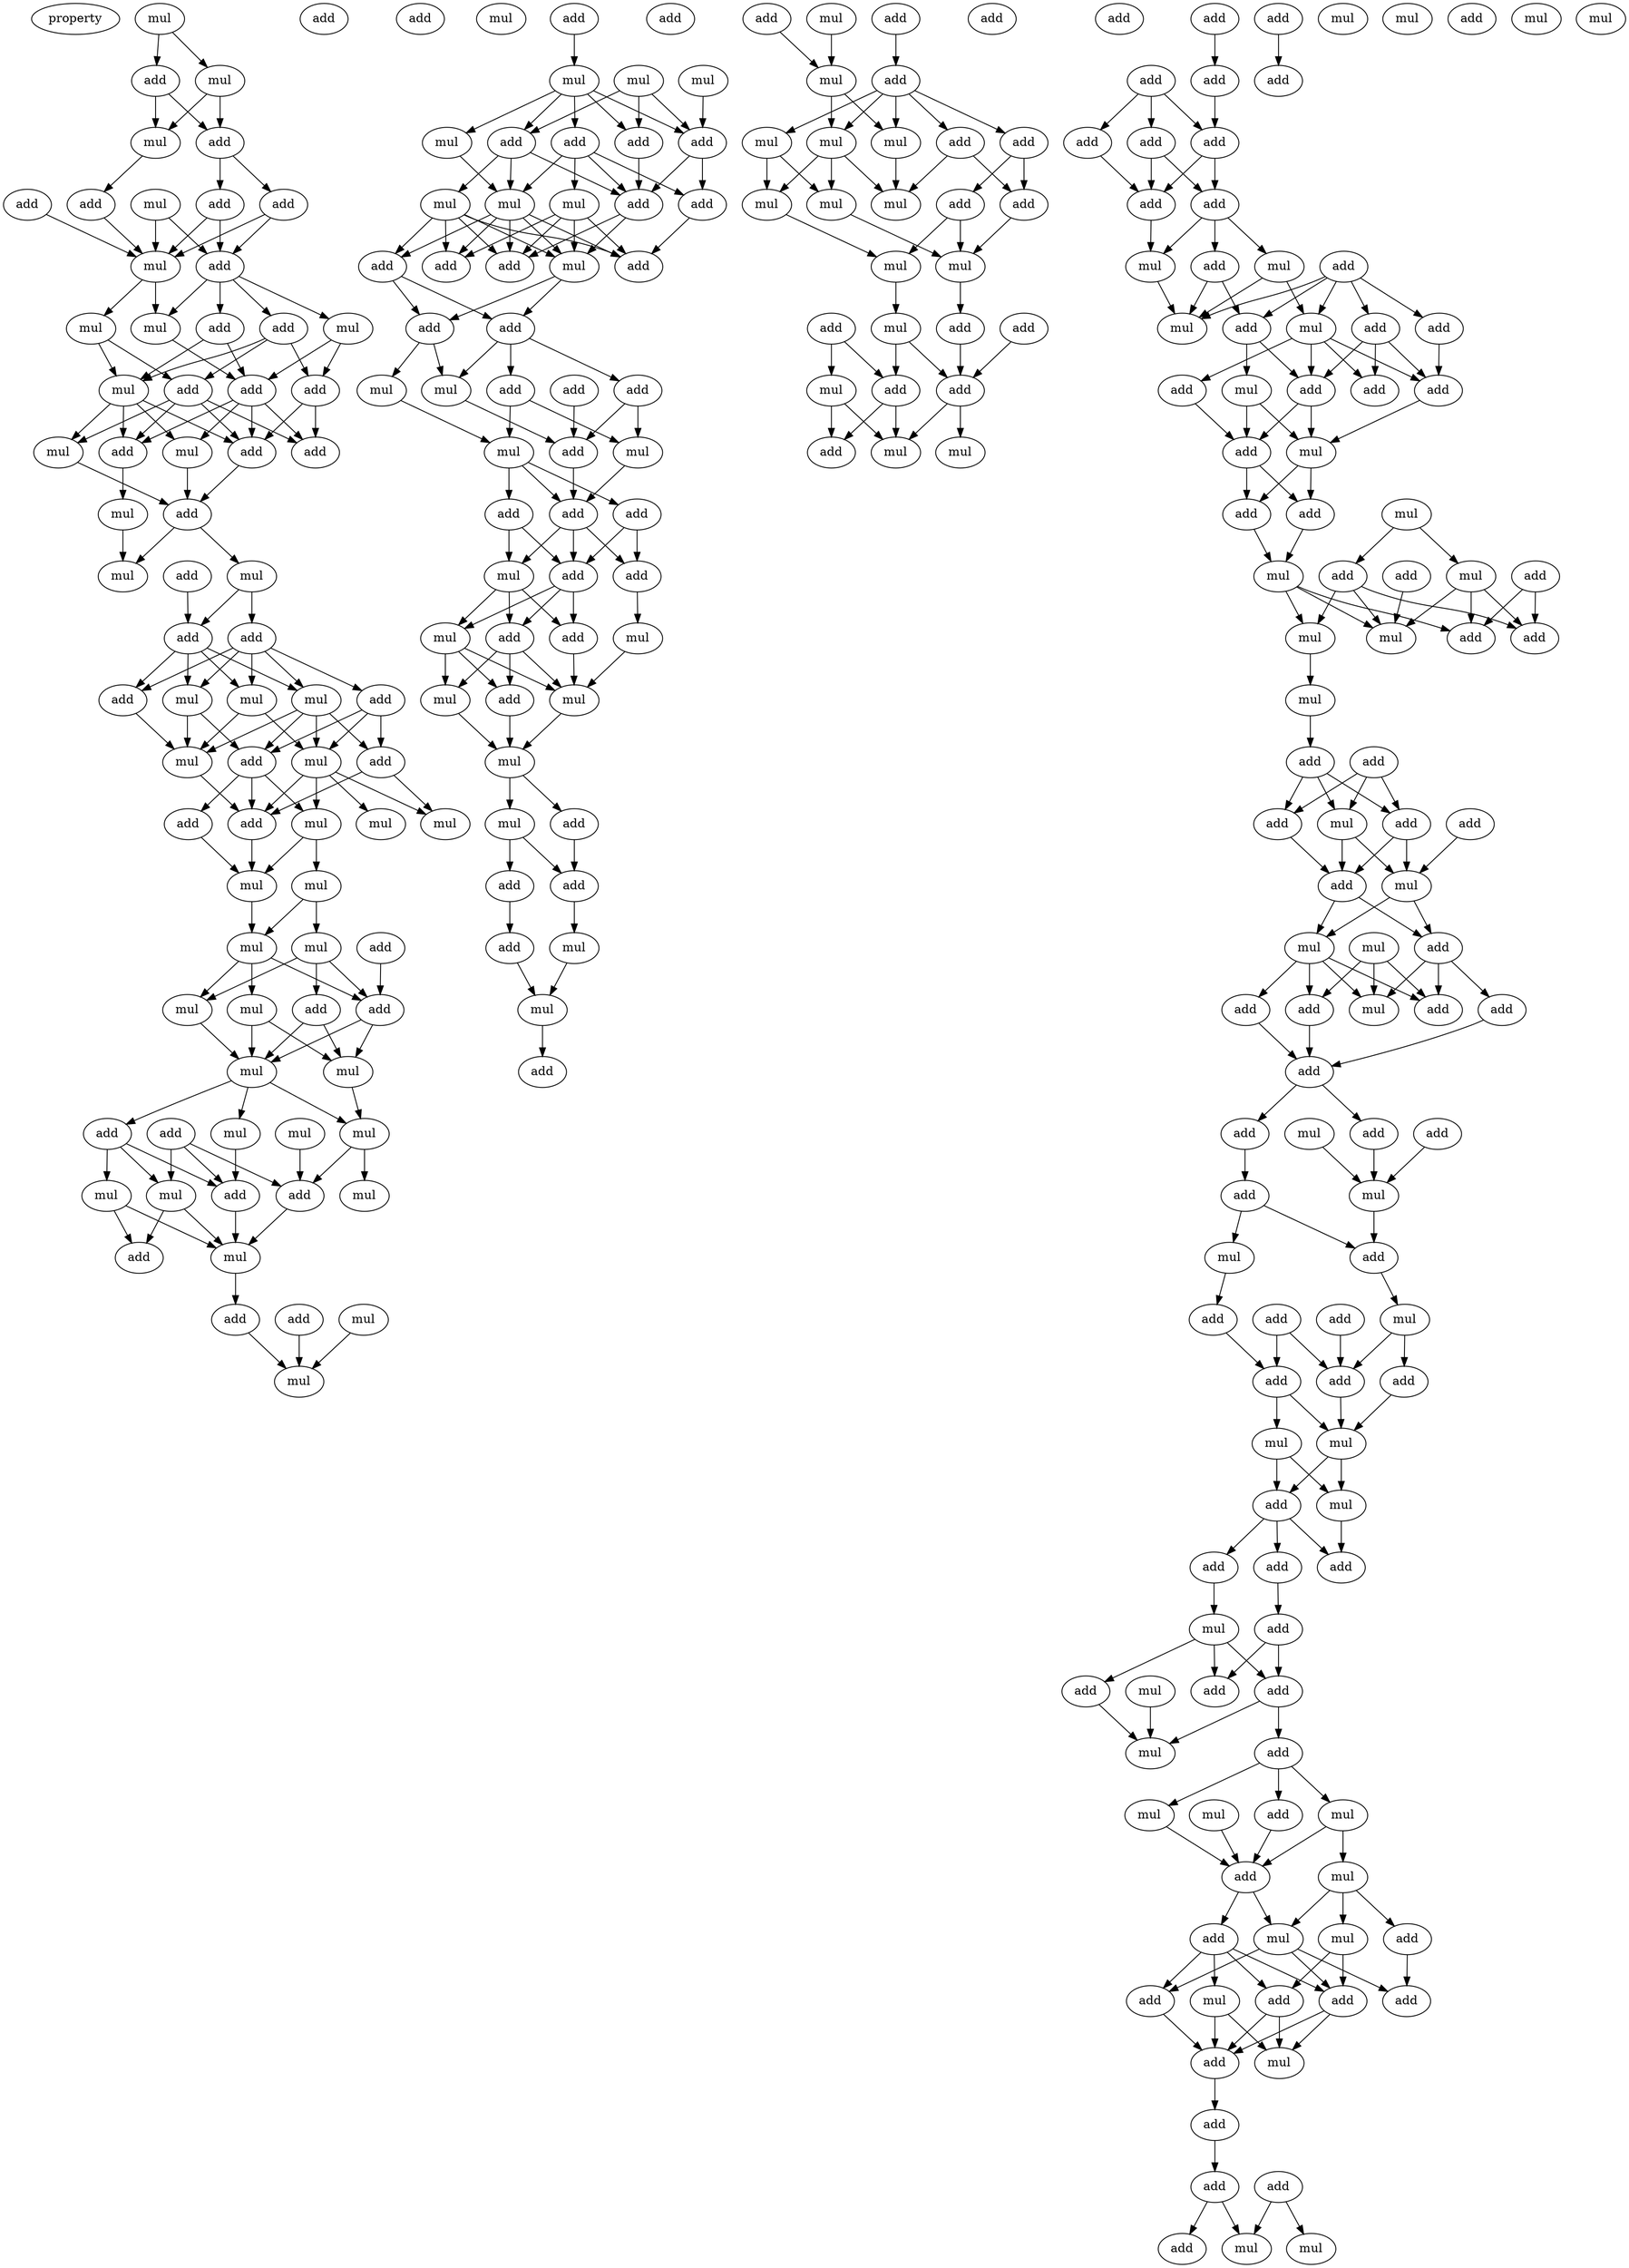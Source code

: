 digraph {
    node [fontcolor=black]
    property [mul=2,lf=1.2]
    0 [ label = mul ];
    1 [ label = add ];
    2 [ label = add ];
    3 [ label = mul ];
    4 [ label = mul ];
    5 [ label = add ];
    6 [ label = add ];
    7 [ label = mul ];
    8 [ label = add ];
    9 [ label = add ];
    10 [ label = add ];
    11 [ label = mul ];
    12 [ label = add ];
    13 [ label = mul ];
    14 [ label = add ];
    15 [ label = mul ];
    16 [ label = mul ];
    17 [ label = add ];
    18 [ label = mul ];
    19 [ label = add ];
    20 [ label = add ];
    21 [ label = add ];
    22 [ label = add ];
    23 [ label = mul ];
    24 [ label = mul ];
    25 [ label = add ];
    26 [ label = add ];
    27 [ label = mul ];
    28 [ label = add ];
    29 [ label = mul ];
    30 [ label = add ];
    31 [ label = add ];
    32 [ label = mul ];
    33 [ label = add ];
    34 [ label = add ];
    35 [ label = mul ];
    36 [ label = add ];
    37 [ label = mul ];
    38 [ label = mul ];
    39 [ label = add ];
    40 [ label = mul ];
    41 [ label = mul ];
    42 [ label = add ];
    43 [ label = add ];
    44 [ label = mul ];
    45 [ label = add ];
    46 [ label = add ];
    47 [ label = mul ];
    48 [ label = mul ];
    49 [ label = mul ];
    50 [ label = mul ];
    51 [ label = mul ];
    52 [ label = add ];
    53 [ label = mul ];
    54 [ label = add ];
    55 [ label = mul ];
    56 [ label = mul ];
    57 [ label = add ];
    58 [ label = mul ];
    59 [ label = mul ];
    60 [ label = add ];
    61 [ label = mul ];
    62 [ label = mul ];
    63 [ label = add ];
    64 [ label = mul ];
    65 [ label = mul ];
    66 [ label = add ];
    67 [ label = add ];
    68 [ label = mul ];
    69 [ label = mul ];
    70 [ label = add ];
    71 [ label = mul ];
    72 [ label = mul ];
    73 [ label = add ];
    74 [ label = add ];
    75 [ label = mul ];
    76 [ label = mul ];
    77 [ label = add ];
    78 [ label = mul ];
    79 [ label = mul ];
    80 [ label = mul ];
    81 [ label = mul ];
    82 [ label = add ];
    83 [ label = add ];
    84 [ label = add ];
    85 [ label = add ];
    86 [ label = add ];
    87 [ label = add ];
    88 [ label = mul ];
    89 [ label = mul ];
    90 [ label = mul ];
    91 [ label = mul ];
    92 [ label = add ];
    93 [ label = add ];
    94 [ label = add ];
    95 [ label = add ];
    96 [ label = add ];
    97 [ label = add ];
    98 [ label = mul ];
    99 [ label = add ];
    100 [ label = add ];
    101 [ label = mul ];
    102 [ label = add ];
    103 [ label = add ];
    104 [ label = mul ];
    105 [ label = mul ];
    106 [ label = add ];
    107 [ label = add ];
    108 [ label = add ];
    109 [ label = add ];
    110 [ label = mul ];
    111 [ label = add ];
    112 [ label = mul ];
    113 [ label = add ];
    114 [ label = mul ];
    115 [ label = add ];
    116 [ label = mul ];
    117 [ label = mul ];
    118 [ label = add ];
    119 [ label = mul ];
    120 [ label = add ];
    121 [ label = mul ];
    122 [ label = add ];
    123 [ label = add ];
    124 [ label = add ];
    125 [ label = add ];
    126 [ label = mul ];
    127 [ label = mul ];
    128 [ label = add ];
    129 [ label = add ];
    130 [ label = mul ];
    131 [ label = add ];
    132 [ label = add ];
    133 [ label = mul ];
    134 [ label = mul ];
    135 [ label = mul ];
    136 [ label = add ];
    137 [ label = mul ];
    138 [ label = add ];
    139 [ label = add ];
    140 [ label = mul ];
    141 [ label = mul ];
    142 [ label = mul ];
    143 [ label = add ];
    144 [ label = mul ];
    145 [ label = mul ];
    146 [ label = add ];
    147 [ label = mul ];
    148 [ label = add ];
    149 [ label = add ];
    150 [ label = add ];
    151 [ label = mul ];
    152 [ label = add ];
    153 [ label = add ];
    154 [ label = add ];
    155 [ label = mul ];
    156 [ label = add ];
    157 [ label = mul ];
    158 [ label = add ];
    159 [ label = add ];
    160 [ label = add ];
    161 [ label = add ];
    162 [ label = add ];
    163 [ label = mul ];
    164 [ label = add ];
    165 [ label = add ];
    166 [ label = add ];
    167 [ label = add ];
    168 [ label = add ];
    169 [ label = add ];
    170 [ label = mul ];
    171 [ label = mul ];
    172 [ label = add ];
    173 [ label = mul ];
    174 [ label = add ];
    175 [ label = add ];
    176 [ label = add ];
    177 [ label = mul ];
    178 [ label = mul ];
    179 [ label = add ];
    180 [ label = add ];
    181 [ label = add ];
    182 [ label = add ];
    183 [ label = mul ];
    184 [ label = add ];
    185 [ label = add ];
    186 [ label = mul ];
    187 [ label = add ];
    188 [ label = add ];
    189 [ label = add ];
    190 [ label = mul ];
    191 [ label = add ];
    192 [ label = mul ];
    193 [ label = mul ];
    194 [ label = add ];
    195 [ label = mul ];
    196 [ label = add ];
    197 [ label = mul ];
    198 [ label = mul ];
    199 [ label = add ];
    200 [ label = add ];
    201 [ label = add ];
    202 [ label = add ];
    203 [ label = add ];
    204 [ label = add ];
    205 [ label = mul ];
    206 [ label = add ];
    207 [ label = mul ];
    208 [ label = add ];
    209 [ label = mul ];
    210 [ label = mul ];
    211 [ label = add ];
    212 [ label = add ];
    213 [ label = add ];
    214 [ label = mul ];
    215 [ label = add ];
    216 [ label = add ];
    217 [ label = add ];
    218 [ label = mul ];
    219 [ label = add ];
    220 [ label = mul ];
    221 [ label = add ];
    222 [ label = mul ];
    223 [ label = add ];
    224 [ label = mul ];
    225 [ label = add ];
    226 [ label = mul ];
    227 [ label = add ];
    228 [ label = add ];
    229 [ label = add ];
    230 [ label = add ];
    231 [ label = add ];
    232 [ label = add ];
    233 [ label = mul ];
    234 [ label = mul ];
    235 [ label = add ];
    236 [ label = mul ];
    237 [ label = add ];
    238 [ label = add ];
    239 [ label = add ];
    240 [ label = add ];
    241 [ label = mul ];
    242 [ label = add ];
    243 [ label = add ];
    244 [ label = mul ];
    245 [ label = add ];
    246 [ label = add ];
    247 [ label = mul ];
    248 [ label = add ];
    249 [ label = mul ];
    250 [ label = mul ];
    251 [ label = mul ];
    252 [ label = add ];
    253 [ label = mul ];
    254 [ label = mul ];
    255 [ label = add ];
    256 [ label = mul ];
    257 [ label = add ];
    258 [ label = add ];
    259 [ label = add ];
    260 [ label = add ];
    261 [ label = mul ];
    262 [ label = add ];
    263 [ label = add ];
    264 [ label = mul ];
    265 [ label = mul ];
    266 [ label = add ];
    267 [ label = add ];
    268 [ label = add ];
    269 [ label = mul ];
    270 [ label = add ];
    271 [ label = mul ];
    0 -> 2 [ name = 0 ];
    0 -> 3 [ name = 1 ];
    2 -> 4 [ name = 2 ];
    2 -> 5 [ name = 3 ];
    3 -> 4 [ name = 4 ];
    3 -> 5 [ name = 5 ];
    4 -> 8 [ name = 6 ];
    5 -> 6 [ name = 7 ];
    5 -> 10 [ name = 8 ];
    6 -> 11 [ name = 9 ];
    6 -> 12 [ name = 10 ];
    7 -> 11 [ name = 11 ];
    7 -> 12 [ name = 12 ];
    8 -> 11 [ name = 13 ];
    9 -> 11 [ name = 14 ];
    10 -> 11 [ name = 15 ];
    10 -> 12 [ name = 16 ];
    11 -> 13 [ name = 17 ];
    11 -> 16 [ name = 18 ];
    12 -> 14 [ name = 19 ];
    12 -> 15 [ name = 20 ];
    12 -> 16 [ name = 21 ];
    12 -> 17 [ name = 22 ];
    13 -> 18 [ name = 23 ];
    13 -> 21 [ name = 24 ];
    14 -> 18 [ name = 25 ];
    14 -> 19 [ name = 26 ];
    14 -> 21 [ name = 27 ];
    15 -> 19 [ name = 28 ];
    15 -> 20 [ name = 29 ];
    16 -> 20 [ name = 30 ];
    17 -> 18 [ name = 31 ];
    17 -> 20 [ name = 32 ];
    18 -> 23 [ name = 33 ];
    18 -> 24 [ name = 34 ];
    18 -> 25 [ name = 35 ];
    18 -> 26 [ name = 36 ];
    19 -> 22 [ name = 37 ];
    19 -> 26 [ name = 38 ];
    20 -> 22 [ name = 39 ];
    20 -> 24 [ name = 40 ];
    20 -> 25 [ name = 41 ];
    20 -> 26 [ name = 42 ];
    21 -> 22 [ name = 43 ];
    21 -> 23 [ name = 44 ];
    21 -> 25 [ name = 45 ];
    21 -> 26 [ name = 46 ];
    23 -> 28 [ name = 47 ];
    24 -> 28 [ name = 48 ];
    25 -> 27 [ name = 49 ];
    26 -> 28 [ name = 50 ];
    27 -> 32 [ name = 51 ];
    28 -> 29 [ name = 52 ];
    28 -> 32 [ name = 53 ];
    29 -> 33 [ name = 54 ];
    29 -> 34 [ name = 55 ];
    31 -> 34 [ name = 56 ];
    33 -> 35 [ name = 57 ];
    33 -> 36 [ name = 58 ];
    33 -> 37 [ name = 59 ];
    33 -> 38 [ name = 60 ];
    33 -> 39 [ name = 61 ];
    34 -> 35 [ name = 62 ];
    34 -> 37 [ name = 63 ];
    34 -> 38 [ name = 64 ];
    34 -> 39 [ name = 65 ];
    35 -> 40 [ name = 66 ];
    35 -> 41 [ name = 67 ];
    36 -> 41 [ name = 68 ];
    36 -> 42 [ name = 69 ];
    36 -> 43 [ name = 70 ];
    37 -> 40 [ name = 71 ];
    37 -> 41 [ name = 72 ];
    37 -> 42 [ name = 73 ];
    37 -> 43 [ name = 74 ];
    38 -> 40 [ name = 75 ];
    38 -> 43 [ name = 76 ];
    39 -> 40 [ name = 77 ];
    40 -> 46 [ name = 78 ];
    41 -> 44 [ name = 79 ];
    41 -> 46 [ name = 80 ];
    41 -> 47 [ name = 81 ];
    41 -> 48 [ name = 82 ];
    42 -> 46 [ name = 83 ];
    42 -> 47 [ name = 84 ];
    43 -> 45 [ name = 85 ];
    43 -> 46 [ name = 86 ];
    43 -> 48 [ name = 87 ];
    45 -> 49 [ name = 88 ];
    46 -> 49 [ name = 89 ];
    48 -> 49 [ name = 90 ];
    48 -> 50 [ name = 91 ];
    49 -> 51 [ name = 92 ];
    50 -> 51 [ name = 93 ];
    50 -> 53 [ name = 94 ];
    51 -> 55 [ name = 95 ];
    51 -> 56 [ name = 96 ];
    51 -> 57 [ name = 97 ];
    52 -> 57 [ name = 98 ];
    53 -> 54 [ name = 99 ];
    53 -> 56 [ name = 100 ];
    53 -> 57 [ name = 101 ];
    54 -> 58 [ name = 102 ];
    54 -> 59 [ name = 103 ];
    55 -> 58 [ name = 104 ];
    55 -> 59 [ name = 105 ];
    56 -> 58 [ name = 106 ];
    57 -> 58 [ name = 107 ];
    57 -> 59 [ name = 108 ];
    58 -> 62 [ name = 109 ];
    58 -> 63 [ name = 110 ];
    58 -> 64 [ name = 111 ];
    59 -> 62 [ name = 112 ];
    60 -> 66 [ name = 113 ];
    60 -> 67 [ name = 114 ];
    60 -> 68 [ name = 115 ];
    61 -> 66 [ name = 116 ];
    62 -> 65 [ name = 117 ];
    62 -> 66 [ name = 118 ];
    63 -> 67 [ name = 119 ];
    63 -> 68 [ name = 120 ];
    63 -> 69 [ name = 121 ];
    64 -> 67 [ name = 122 ];
    66 -> 71 [ name = 123 ];
    67 -> 71 [ name = 124 ];
    68 -> 70 [ name = 125 ];
    68 -> 71 [ name = 126 ];
    69 -> 70 [ name = 127 ];
    69 -> 71 [ name = 128 ];
    71 -> 74 [ name = 129 ];
    73 -> 76 [ name = 130 ];
    74 -> 76 [ name = 131 ];
    75 -> 76 [ name = 132 ];
    77 -> 80 [ name = 133 ];
    78 -> 83 [ name = 134 ];
    79 -> 82 [ name = 135 ];
    79 -> 83 [ name = 136 ];
    79 -> 84 [ name = 137 ];
    80 -> 81 [ name = 138 ];
    80 -> 82 [ name = 139 ];
    80 -> 83 [ name = 140 ];
    80 -> 84 [ name = 141 ];
    80 -> 85 [ name = 142 ];
    81 -> 90 [ name = 143 ];
    82 -> 87 [ name = 144 ];
    83 -> 86 [ name = 145 ];
    83 -> 87 [ name = 146 ];
    84 -> 87 [ name = 147 ];
    84 -> 89 [ name = 148 ];
    84 -> 90 [ name = 149 ];
    85 -> 86 [ name = 150 ];
    85 -> 87 [ name = 151 ];
    85 -> 88 [ name = 152 ];
    85 -> 90 [ name = 153 ];
    86 -> 92 [ name = 154 ];
    87 -> 91 [ name = 155 ];
    87 -> 94 [ name = 156 ];
    88 -> 91 [ name = 157 ];
    88 -> 92 [ name = 158 ];
    88 -> 93 [ name = 159 ];
    88 -> 94 [ name = 160 ];
    89 -> 91 [ name = 161 ];
    89 -> 92 [ name = 162 ];
    89 -> 93 [ name = 163 ];
    89 -> 94 [ name = 164 ];
    89 -> 95 [ name = 165 ];
    90 -> 91 [ name = 166 ];
    90 -> 92 [ name = 167 ];
    90 -> 93 [ name = 168 ];
    90 -> 94 [ name = 169 ];
    90 -> 95 [ name = 170 ];
    91 -> 96 [ name = 171 ];
    91 -> 97 [ name = 172 ];
    95 -> 96 [ name = 173 ];
    95 -> 97 [ name = 174 ];
    96 -> 98 [ name = 175 ];
    96 -> 101 [ name = 176 ];
    97 -> 98 [ name = 177 ];
    97 -> 99 [ name = 178 ];
    97 -> 100 [ name = 179 ];
    98 -> 103 [ name = 180 ];
    99 -> 103 [ name = 181 ];
    99 -> 105 [ name = 182 ];
    100 -> 104 [ name = 183 ];
    100 -> 105 [ name = 184 ];
    101 -> 104 [ name = 185 ];
    102 -> 103 [ name = 186 ];
    103 -> 108 [ name = 187 ];
    104 -> 106 [ name = 188 ];
    104 -> 107 [ name = 189 ];
    104 -> 108 [ name = 190 ];
    105 -> 108 [ name = 191 ];
    106 -> 109 [ name = 192 ];
    106 -> 111 [ name = 193 ];
    107 -> 109 [ name = 194 ];
    107 -> 110 [ name = 195 ];
    108 -> 109 [ name = 196 ];
    108 -> 110 [ name = 197 ];
    108 -> 111 [ name = 198 ];
    109 -> 112 [ name = 199 ];
    109 -> 113 [ name = 200 ];
    109 -> 115 [ name = 201 ];
    110 -> 112 [ name = 202 ];
    110 -> 113 [ name = 203 ];
    110 -> 115 [ name = 204 ];
    111 -> 114 [ name = 205 ];
    112 -> 116 [ name = 206 ];
    112 -> 117 [ name = 207 ];
    112 -> 118 [ name = 208 ];
    113 -> 116 [ name = 209 ];
    113 -> 117 [ name = 210 ];
    113 -> 118 [ name = 211 ];
    114 -> 117 [ name = 212 ];
    115 -> 117 [ name = 213 ];
    116 -> 119 [ name = 214 ];
    117 -> 119 [ name = 215 ];
    118 -> 119 [ name = 216 ];
    119 -> 120 [ name = 217 ];
    119 -> 121 [ name = 218 ];
    120 -> 123 [ name = 219 ];
    121 -> 122 [ name = 220 ];
    121 -> 123 [ name = 221 ];
    122 -> 125 [ name = 222 ];
    123 -> 126 [ name = 223 ];
    125 -> 127 [ name = 224 ];
    126 -> 127 [ name = 225 ];
    127 -> 131 [ name = 226 ];
    128 -> 132 [ name = 227 ];
    129 -> 133 [ name = 228 ];
    130 -> 133 [ name = 229 ];
    132 -> 134 [ name = 230 ];
    132 -> 135 [ name = 231 ];
    132 -> 136 [ name = 232 ];
    132 -> 137 [ name = 233 ];
    132 -> 138 [ name = 234 ];
    133 -> 135 [ name = 235 ];
    133 -> 137 [ name = 236 ];
    134 -> 140 [ name = 237 ];
    134 -> 141 [ name = 238 ];
    135 -> 140 [ name = 239 ];
    135 -> 141 [ name = 240 ];
    135 -> 142 [ name = 241 ];
    136 -> 139 [ name = 242 ];
    136 -> 143 [ name = 243 ];
    137 -> 142 [ name = 244 ];
    138 -> 142 [ name = 245 ];
    138 -> 143 [ name = 246 ];
    139 -> 144 [ name = 247 ];
    139 -> 145 [ name = 248 ];
    140 -> 145 [ name = 249 ];
    141 -> 144 [ name = 250 ];
    143 -> 145 [ name = 251 ];
    144 -> 147 [ name = 252 ];
    145 -> 146 [ name = 253 ];
    146 -> 153 [ name = 254 ];
    147 -> 152 [ name = 255 ];
    147 -> 153 [ name = 256 ];
    148 -> 153 [ name = 257 ];
    150 -> 151 [ name = 258 ];
    150 -> 152 [ name = 259 ];
    151 -> 155 [ name = 260 ];
    151 -> 156 [ name = 261 ];
    152 -> 155 [ name = 262 ];
    152 -> 156 [ name = 263 ];
    153 -> 155 [ name = 264 ];
    153 -> 157 [ name = 265 ];
    158 -> 160 [ name = 266 ];
    159 -> 162 [ name = 267 ];
    160 -> 165 [ name = 268 ];
    161 -> 164 [ name = 269 ];
    161 -> 165 [ name = 270 ];
    161 -> 166 [ name = 271 ];
    164 -> 167 [ name = 272 ];
    165 -> 167 [ name = 273 ];
    165 -> 168 [ name = 274 ];
    166 -> 167 [ name = 275 ];
    166 -> 168 [ name = 276 ];
    167 -> 171 [ name = 277 ];
    168 -> 170 [ name = 278 ];
    168 -> 171 [ name = 279 ];
    168 -> 172 [ name = 280 ];
    169 -> 173 [ name = 281 ];
    169 -> 174 [ name = 282 ];
    169 -> 175 [ name = 283 ];
    169 -> 176 [ name = 284 ];
    169 -> 177 [ name = 285 ];
    170 -> 173 [ name = 286 ];
    170 -> 177 [ name = 287 ];
    171 -> 173 [ name = 288 ];
    172 -> 173 [ name = 289 ];
    172 -> 175 [ name = 290 ];
    174 -> 180 [ name = 291 ];
    175 -> 178 [ name = 292 ];
    175 -> 179 [ name = 293 ];
    176 -> 179 [ name = 294 ];
    176 -> 180 [ name = 295 ];
    176 -> 182 [ name = 296 ];
    177 -> 179 [ name = 297 ];
    177 -> 180 [ name = 298 ];
    177 -> 181 [ name = 299 ];
    177 -> 182 [ name = 300 ];
    178 -> 183 [ name = 301 ];
    178 -> 184 [ name = 302 ];
    179 -> 183 [ name = 303 ];
    179 -> 184 [ name = 304 ];
    180 -> 183 [ name = 305 ];
    181 -> 184 [ name = 306 ];
    183 -> 185 [ name = 307 ];
    183 -> 187 [ name = 308 ];
    184 -> 185 [ name = 309 ];
    184 -> 187 [ name = 310 ];
    185 -> 192 [ name = 311 ];
    186 -> 188 [ name = 312 ];
    186 -> 190 [ name = 313 ];
    187 -> 192 [ name = 314 ];
    188 -> 193 [ name = 315 ];
    188 -> 194 [ name = 316 ];
    188 -> 195 [ name = 317 ];
    189 -> 195 [ name = 318 ];
    190 -> 194 [ name = 319 ];
    190 -> 195 [ name = 320 ];
    190 -> 196 [ name = 321 ];
    191 -> 194 [ name = 322 ];
    191 -> 196 [ name = 323 ];
    192 -> 193 [ name = 324 ];
    192 -> 195 [ name = 325 ];
    192 -> 196 [ name = 326 ];
    193 -> 198 [ name = 327 ];
    198 -> 200 [ name = 328 ];
    199 -> 201 [ name = 329 ];
    199 -> 204 [ name = 330 ];
    199 -> 205 [ name = 331 ];
    200 -> 201 [ name = 332 ];
    200 -> 204 [ name = 333 ];
    200 -> 205 [ name = 334 ];
    201 -> 206 [ name = 335 ];
    201 -> 207 [ name = 336 ];
    202 -> 207 [ name = 337 ];
    204 -> 206 [ name = 338 ];
    205 -> 206 [ name = 339 ];
    205 -> 207 [ name = 340 ];
    206 -> 208 [ name = 341 ];
    206 -> 210 [ name = 342 ];
    207 -> 208 [ name = 343 ];
    207 -> 210 [ name = 344 ];
    208 -> 213 [ name = 345 ];
    208 -> 214 [ name = 346 ];
    208 -> 215 [ name = 347 ];
    209 -> 212 [ name = 348 ];
    209 -> 213 [ name = 349 ];
    209 -> 214 [ name = 350 ];
    210 -> 211 [ name = 351 ];
    210 -> 212 [ name = 352 ];
    210 -> 213 [ name = 353 ];
    210 -> 214 [ name = 354 ];
    211 -> 216 [ name = 355 ];
    212 -> 216 [ name = 356 ];
    215 -> 216 [ name = 357 ];
    216 -> 219 [ name = 358 ];
    216 -> 221 [ name = 359 ];
    217 -> 222 [ name = 360 ];
    218 -> 222 [ name = 361 ];
    219 -> 223 [ name = 362 ];
    221 -> 222 [ name = 363 ];
    222 -> 225 [ name = 364 ];
    223 -> 224 [ name = 365 ];
    223 -> 225 [ name = 366 ];
    224 -> 228 [ name = 367 ];
    225 -> 226 [ name = 368 ];
    226 -> 231 [ name = 369 ];
    226 -> 232 [ name = 370 ];
    227 -> 230 [ name = 371 ];
    227 -> 232 [ name = 372 ];
    228 -> 230 [ name = 373 ];
    229 -> 232 [ name = 374 ];
    230 -> 233 [ name = 375 ];
    230 -> 234 [ name = 376 ];
    231 -> 233 [ name = 377 ];
    232 -> 233 [ name = 378 ];
    233 -> 235 [ name = 379 ];
    233 -> 236 [ name = 380 ];
    234 -> 235 [ name = 381 ];
    234 -> 236 [ name = 382 ];
    235 -> 237 [ name = 383 ];
    235 -> 238 [ name = 384 ];
    235 -> 239 [ name = 385 ];
    236 -> 238 [ name = 386 ];
    237 -> 240 [ name = 387 ];
    239 -> 241 [ name = 388 ];
    240 -> 242 [ name = 389 ];
    240 -> 243 [ name = 390 ];
    241 -> 242 [ name = 391 ];
    241 -> 243 [ name = 392 ];
    241 -> 245 [ name = 393 ];
    242 -> 246 [ name = 394 ];
    242 -> 247 [ name = 395 ];
    244 -> 247 [ name = 396 ];
    245 -> 247 [ name = 397 ];
    246 -> 248 [ name = 398 ];
    246 -> 249 [ name = 399 ];
    246 -> 250 [ name = 400 ];
    248 -> 252 [ name = 401 ];
    249 -> 252 [ name = 402 ];
    250 -> 252 [ name = 403 ];
    250 -> 253 [ name = 404 ];
    251 -> 252 [ name = 405 ];
    252 -> 254 [ name = 406 ];
    252 -> 257 [ name = 407 ];
    253 -> 254 [ name = 408 ];
    253 -> 255 [ name = 409 ];
    253 -> 256 [ name = 410 ];
    254 -> 259 [ name = 411 ];
    254 -> 260 [ name = 412 ];
    254 -> 262 [ name = 413 ];
    255 -> 260 [ name = 414 ];
    256 -> 258 [ name = 415 ];
    256 -> 259 [ name = 416 ];
    257 -> 258 [ name = 417 ];
    257 -> 259 [ name = 418 ];
    257 -> 261 [ name = 419 ];
    257 -> 262 [ name = 420 ];
    258 -> 263 [ name = 421 ];
    258 -> 264 [ name = 422 ];
    259 -> 263 [ name = 423 ];
    259 -> 264 [ name = 424 ];
    261 -> 263 [ name = 425 ];
    261 -> 264 [ name = 426 ];
    262 -> 263 [ name = 427 ];
    263 -> 266 [ name = 428 ];
    266 -> 268 [ name = 429 ];
    267 -> 269 [ name = 430 ];
    267 -> 271 [ name = 431 ];
    268 -> 270 [ name = 432 ];
    268 -> 271 [ name = 433 ];
}
